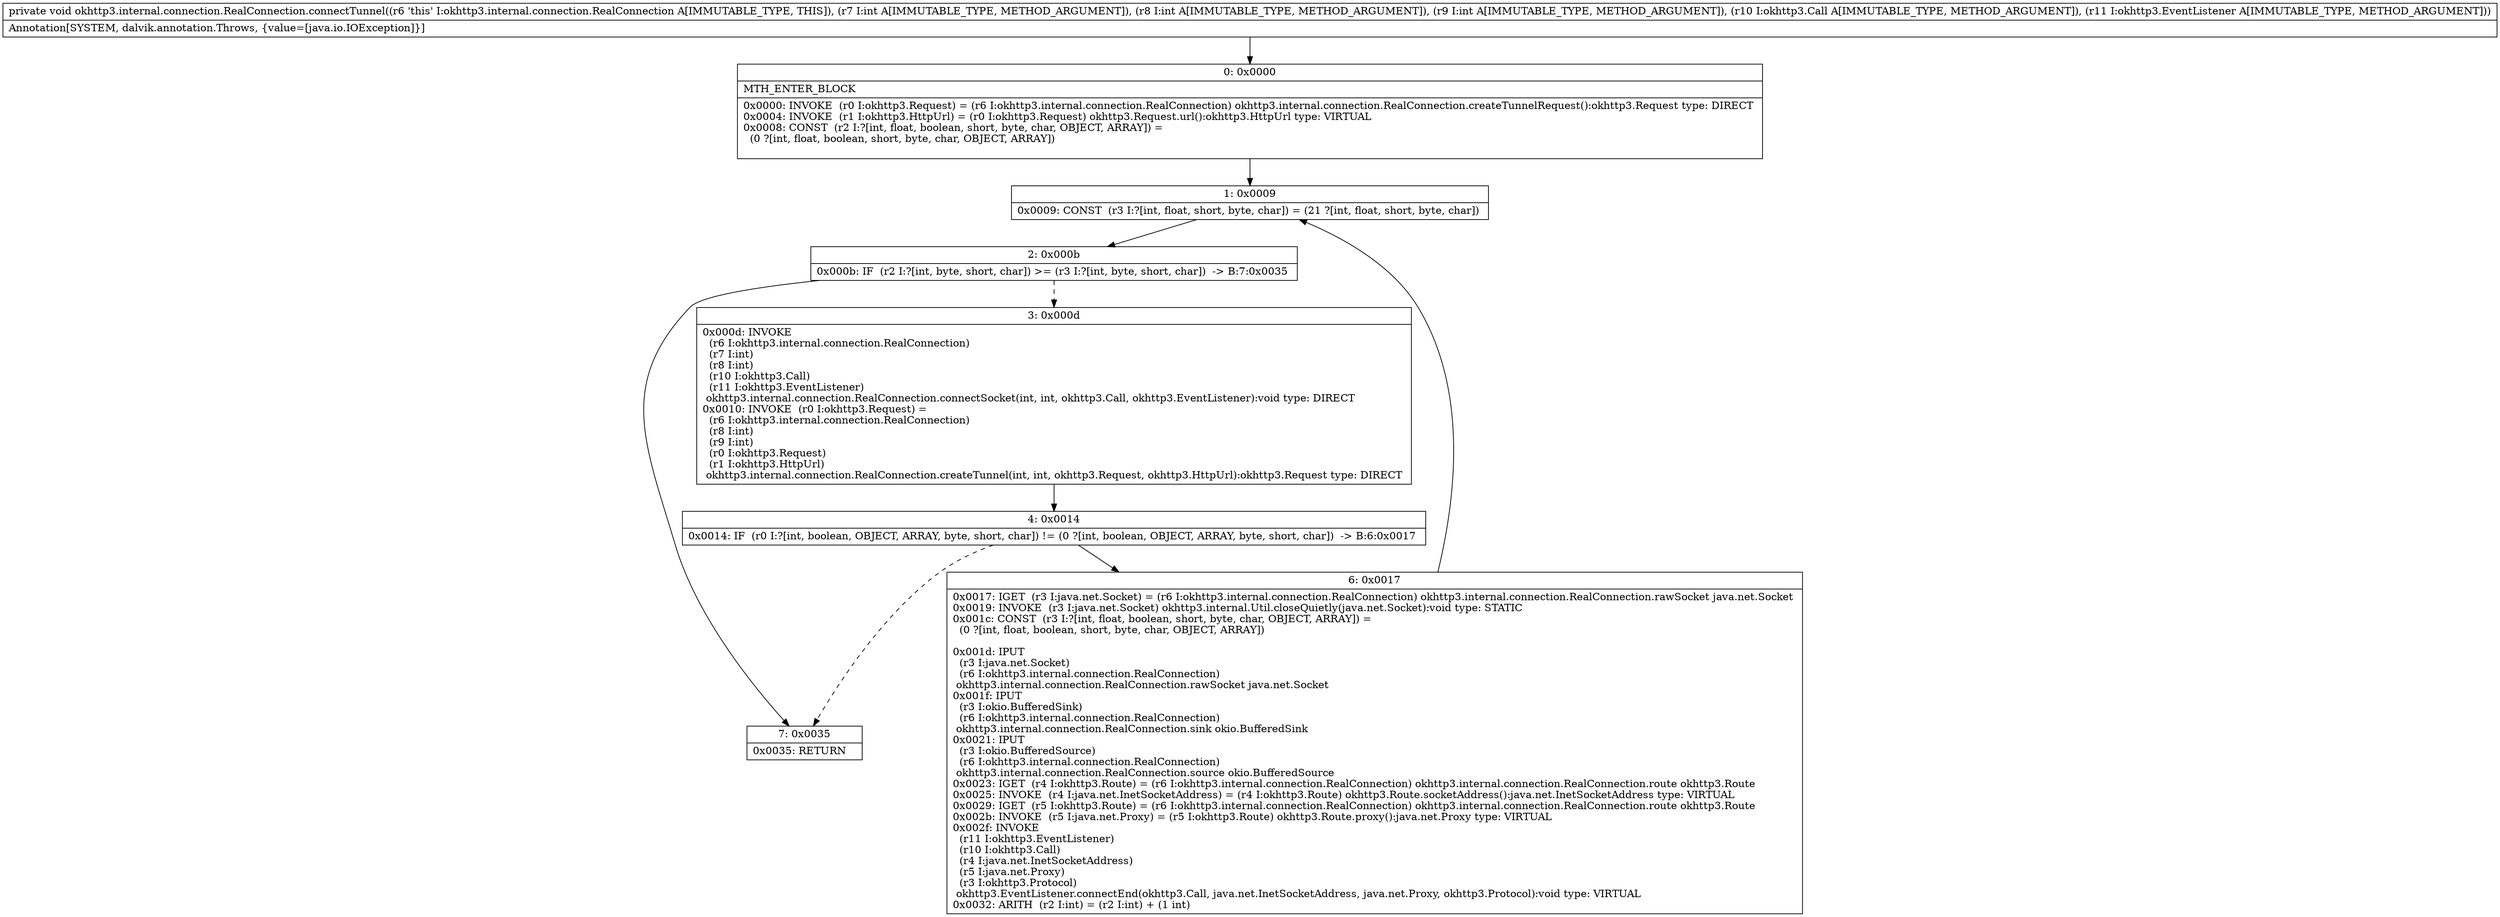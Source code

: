 digraph "CFG forokhttp3.internal.connection.RealConnection.connectTunnel(IIILokhttp3\/Call;Lokhttp3\/EventListener;)V" {
Node_0 [shape=record,label="{0\:\ 0x0000|MTH_ENTER_BLOCK\l|0x0000: INVOKE  (r0 I:okhttp3.Request) = (r6 I:okhttp3.internal.connection.RealConnection) okhttp3.internal.connection.RealConnection.createTunnelRequest():okhttp3.Request type: DIRECT \l0x0004: INVOKE  (r1 I:okhttp3.HttpUrl) = (r0 I:okhttp3.Request) okhttp3.Request.url():okhttp3.HttpUrl type: VIRTUAL \l0x0008: CONST  (r2 I:?[int, float, boolean, short, byte, char, OBJECT, ARRAY]) = \l  (0 ?[int, float, boolean, short, byte, char, OBJECT, ARRAY])\l \l}"];
Node_1 [shape=record,label="{1\:\ 0x0009|0x0009: CONST  (r3 I:?[int, float, short, byte, char]) = (21 ?[int, float, short, byte, char]) \l}"];
Node_2 [shape=record,label="{2\:\ 0x000b|0x000b: IF  (r2 I:?[int, byte, short, char]) \>= (r3 I:?[int, byte, short, char])  \-\> B:7:0x0035 \l}"];
Node_3 [shape=record,label="{3\:\ 0x000d|0x000d: INVOKE  \l  (r6 I:okhttp3.internal.connection.RealConnection)\l  (r7 I:int)\l  (r8 I:int)\l  (r10 I:okhttp3.Call)\l  (r11 I:okhttp3.EventListener)\l okhttp3.internal.connection.RealConnection.connectSocket(int, int, okhttp3.Call, okhttp3.EventListener):void type: DIRECT \l0x0010: INVOKE  (r0 I:okhttp3.Request) = \l  (r6 I:okhttp3.internal.connection.RealConnection)\l  (r8 I:int)\l  (r9 I:int)\l  (r0 I:okhttp3.Request)\l  (r1 I:okhttp3.HttpUrl)\l okhttp3.internal.connection.RealConnection.createTunnel(int, int, okhttp3.Request, okhttp3.HttpUrl):okhttp3.Request type: DIRECT \l}"];
Node_4 [shape=record,label="{4\:\ 0x0014|0x0014: IF  (r0 I:?[int, boolean, OBJECT, ARRAY, byte, short, char]) != (0 ?[int, boolean, OBJECT, ARRAY, byte, short, char])  \-\> B:6:0x0017 \l}"];
Node_6 [shape=record,label="{6\:\ 0x0017|0x0017: IGET  (r3 I:java.net.Socket) = (r6 I:okhttp3.internal.connection.RealConnection) okhttp3.internal.connection.RealConnection.rawSocket java.net.Socket \l0x0019: INVOKE  (r3 I:java.net.Socket) okhttp3.internal.Util.closeQuietly(java.net.Socket):void type: STATIC \l0x001c: CONST  (r3 I:?[int, float, boolean, short, byte, char, OBJECT, ARRAY]) = \l  (0 ?[int, float, boolean, short, byte, char, OBJECT, ARRAY])\l \l0x001d: IPUT  \l  (r3 I:java.net.Socket)\l  (r6 I:okhttp3.internal.connection.RealConnection)\l okhttp3.internal.connection.RealConnection.rawSocket java.net.Socket \l0x001f: IPUT  \l  (r3 I:okio.BufferedSink)\l  (r6 I:okhttp3.internal.connection.RealConnection)\l okhttp3.internal.connection.RealConnection.sink okio.BufferedSink \l0x0021: IPUT  \l  (r3 I:okio.BufferedSource)\l  (r6 I:okhttp3.internal.connection.RealConnection)\l okhttp3.internal.connection.RealConnection.source okio.BufferedSource \l0x0023: IGET  (r4 I:okhttp3.Route) = (r6 I:okhttp3.internal.connection.RealConnection) okhttp3.internal.connection.RealConnection.route okhttp3.Route \l0x0025: INVOKE  (r4 I:java.net.InetSocketAddress) = (r4 I:okhttp3.Route) okhttp3.Route.socketAddress():java.net.InetSocketAddress type: VIRTUAL \l0x0029: IGET  (r5 I:okhttp3.Route) = (r6 I:okhttp3.internal.connection.RealConnection) okhttp3.internal.connection.RealConnection.route okhttp3.Route \l0x002b: INVOKE  (r5 I:java.net.Proxy) = (r5 I:okhttp3.Route) okhttp3.Route.proxy():java.net.Proxy type: VIRTUAL \l0x002f: INVOKE  \l  (r11 I:okhttp3.EventListener)\l  (r10 I:okhttp3.Call)\l  (r4 I:java.net.InetSocketAddress)\l  (r5 I:java.net.Proxy)\l  (r3 I:okhttp3.Protocol)\l okhttp3.EventListener.connectEnd(okhttp3.Call, java.net.InetSocketAddress, java.net.Proxy, okhttp3.Protocol):void type: VIRTUAL \l0x0032: ARITH  (r2 I:int) = (r2 I:int) + (1 int) \l}"];
Node_7 [shape=record,label="{7\:\ 0x0035|0x0035: RETURN   \l}"];
MethodNode[shape=record,label="{private void okhttp3.internal.connection.RealConnection.connectTunnel((r6 'this' I:okhttp3.internal.connection.RealConnection A[IMMUTABLE_TYPE, THIS]), (r7 I:int A[IMMUTABLE_TYPE, METHOD_ARGUMENT]), (r8 I:int A[IMMUTABLE_TYPE, METHOD_ARGUMENT]), (r9 I:int A[IMMUTABLE_TYPE, METHOD_ARGUMENT]), (r10 I:okhttp3.Call A[IMMUTABLE_TYPE, METHOD_ARGUMENT]), (r11 I:okhttp3.EventListener A[IMMUTABLE_TYPE, METHOD_ARGUMENT]))  | Annotation[SYSTEM, dalvik.annotation.Throws, \{value=[java.io.IOException]\}]\l}"];
MethodNode -> Node_0;
Node_0 -> Node_1;
Node_1 -> Node_2;
Node_2 -> Node_3[style=dashed];
Node_2 -> Node_7;
Node_3 -> Node_4;
Node_4 -> Node_6;
Node_4 -> Node_7[style=dashed];
Node_6 -> Node_1;
}

